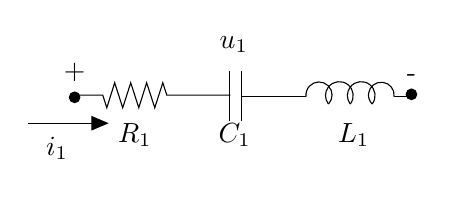 \begin{tikzpicture}[y=-1cm]
\sf
\draw[black] (3.956,2.5) -- (3.149,2.5) -- (3.098,2.342) -- (2.996,2.66) -- (2.893,2.342) -- (2.793,2.66) -- (2.691,2.342) -- (2.589,2.66) -- (2.487,2.342) -- (2.387,2.66) -- (2.336,2.5) -- (2.027,2.5);
\filldraw[black] (1.978,2.527) circle (0.067cm);
\path (1.978,2.127) node[text=black,anchor=base,rotate=180.0] {+};
\filldraw[black] (6.256,2.489) circle (0.067cm);
\path (6.256,2.324) node[text=black,anchor=base] {-};
\draw[arrows=-triangle 45,black] (1.389,2.856) -- (2.411,2.856);
\path (4,1.911) node[text=black,anchor=base] {$u_1$};
\path (1.756,3.267) node[text=black,anchor=base] {$i_1$};
\path (2.744,3.1) node[text=black,anchor=base] {$R_1$};
\path (4.011,3.1) node[text=black,anchor=base] {$C_1$};
\path (5.522,3.1) node[text=black,anchor=base] {$L_1$};
\draw (5.082,2.498) +(44:0.166) arc (44:-187:0.166);
\draw (5.34,2.504) +(38:0.176) arc (38:-217:0.176);
\draw (5.618,2.504) +(38:0.176) arc (38:-217:0.176);
\draw (5.873,2.498) +(7:0.163) arc (7:-224:0.163);
\draw (3.94,2.833) -- (3.94,2.198);
\draw (4.098,2.516) -- (4.911,2.516);
\draw (4.096,2.833) -- (4.096,2.198);
\draw (6.036,2.518) -- cycle;
\draw (6.036,2.518) -- (6.222,2.518);
\draw (3.94,2.516) -- cycle;
\draw (4.918,2.518) -- cycle;

\end{tikzpicture}%

%% Configure (x)emacs for this file ...
%% Local Variables:
%% mode: latex
%% End:
